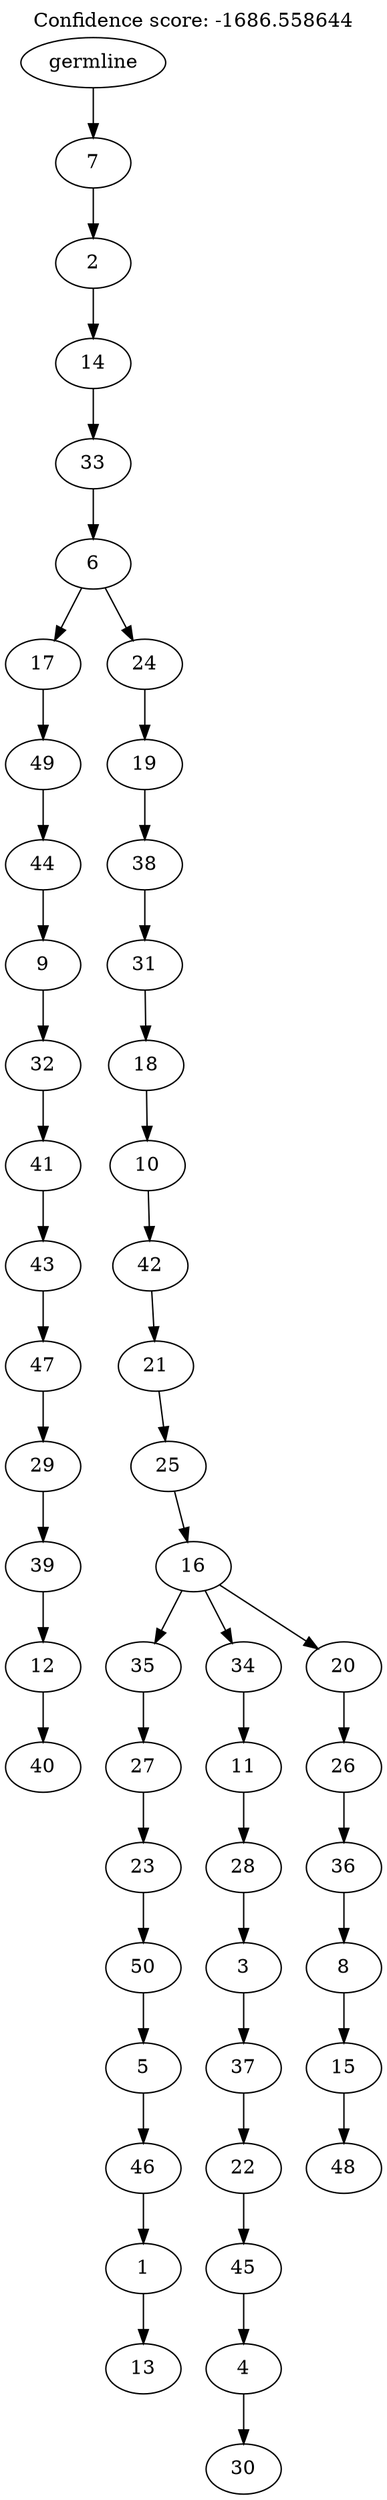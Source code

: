 digraph g {
	"49" -> "50";
	"50" [label="40"];
	"48" -> "49";
	"49" [label="12"];
	"47" -> "48";
	"48" [label="39"];
	"46" -> "47";
	"47" [label="29"];
	"45" -> "46";
	"46" [label="47"];
	"44" -> "45";
	"45" [label="43"];
	"43" -> "44";
	"44" [label="41"];
	"42" -> "43";
	"43" [label="32"];
	"41" -> "42";
	"42" [label="9"];
	"40" -> "41";
	"41" [label="44"];
	"39" -> "40";
	"40" [label="49"];
	"37" -> "38";
	"38" [label="13"];
	"36" -> "37";
	"37" [label="1"];
	"35" -> "36";
	"36" [label="46"];
	"34" -> "35";
	"35" [label="5"];
	"33" -> "34";
	"34" [label="50"];
	"32" -> "33";
	"33" [label="23"];
	"31" -> "32";
	"32" [label="27"];
	"29" -> "30";
	"30" [label="30"];
	"28" -> "29";
	"29" [label="4"];
	"27" -> "28";
	"28" [label="45"];
	"26" -> "27";
	"27" [label="22"];
	"25" -> "26";
	"26" [label="37"];
	"24" -> "25";
	"25" [label="3"];
	"23" -> "24";
	"24" [label="28"];
	"22" -> "23";
	"23" [label="11"];
	"20" -> "21";
	"21" [label="48"];
	"19" -> "20";
	"20" [label="15"];
	"18" -> "19";
	"19" [label="8"];
	"17" -> "18";
	"18" [label="36"];
	"16" -> "17";
	"17" [label="26"];
	"15" -> "16";
	"16" [label="20"];
	"15" -> "22";
	"22" [label="34"];
	"15" -> "31";
	"31" [label="35"];
	"14" -> "15";
	"15" [label="16"];
	"13" -> "14";
	"14" [label="25"];
	"12" -> "13";
	"13" [label="21"];
	"11" -> "12";
	"12" [label="42"];
	"10" -> "11";
	"11" [label="10"];
	"9" -> "10";
	"10" [label="18"];
	"8" -> "9";
	"9" [label="31"];
	"7" -> "8";
	"8" [label="38"];
	"6" -> "7";
	"7" [label="19"];
	"5" -> "6";
	"6" [label="24"];
	"5" -> "39";
	"39" [label="17"];
	"4" -> "5";
	"5" [label="6"];
	"3" -> "4";
	"4" [label="33"];
	"2" -> "3";
	"3" [label="14"];
	"1" -> "2";
	"2" [label="2"];
	"0" -> "1";
	"1" [label="7"];
	"0" [label="germline"];
	labelloc="t";
	label="Confidence score: -1686.558644";
}
